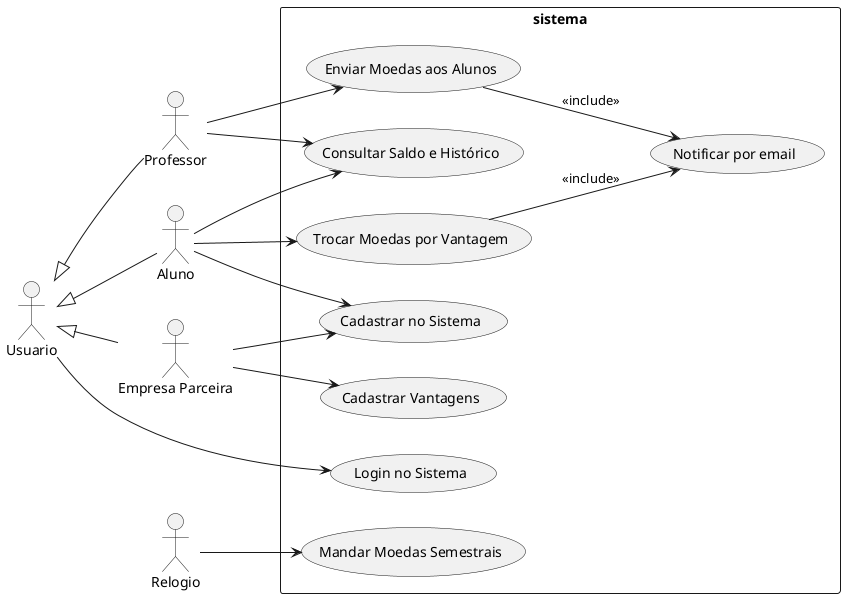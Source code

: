 @startuml
left to right direction
actor "Aluno" as aluno
actor "Professor" as professor
actor "Empresa Parceira" as empresa
actor "Usuario" as usuario
actor "Relogio" as relogio

rectangle  sistema {
    usecase "Cadastrar no Sistema" as Cadastrar
    usecase "Login no Sistema" as Login
    usecase "Consultar Saldo e Histórico" as Saldo
    usecase "Trocar Moedas por Vantagem" as Resgate
    usecase "Enviar Moedas aos Alunos" as Enviar
    usecase "Cadastrar Vantagens" as Vantagem
    usecase "Notificar por email" as Notificacao
    usecase "Mandar Moedas Semestrais" as Receber

usuario <|-- aluno
usuario <|-- professor
usuario <|-- empresa

    aluno --> Cadastrar 
    usuario --> Login 
    aluno --> Saldo 
    aluno --> Resgate 
    professor --> Saldo 
    professor --> Enviar 
    relogio --> Receber 
    empresa --> Cadastrar 
    empresa --> Vantagem 
    
    


    Resgate --> Notificacao : <<include>>
    Enviar --> Notificacao : <<include>>
}
@enduml
